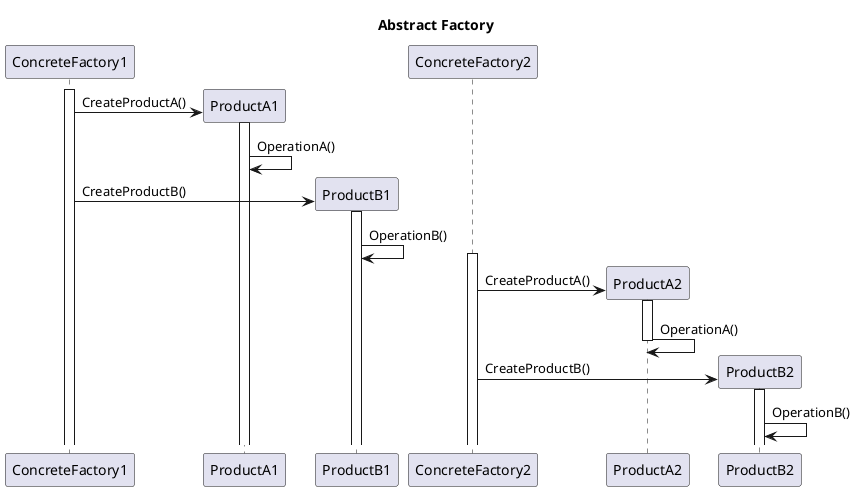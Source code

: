 @startuml
title Abstract Factory

activate ConcreteFactory1
create ProductA1
ConcreteFactory1 -> ProductA1: CreateProductA()
activate  ProductA1
ProductA1 -> ProductA1:OperationA()
create ProductB1
ConcreteFactory1 -> ProductB1: CreateProductB()
activate  ProductB1
ProductB1 -> ProductB1:OperationB()

activate ConcreteFactory2
create ProductA2
ConcreteFactory2 -> ProductA2: CreateProductA()
activate  ProductA2
ProductA2 -> ProductA2:OperationA()
deactivate ProductA2
create ProductB2
ConcreteFactory2 -> ProductB2: CreateProductB()
activate  ProductB2
ProductB2 -> ProductB2:OperationB()

@enduml抽象工厂模式